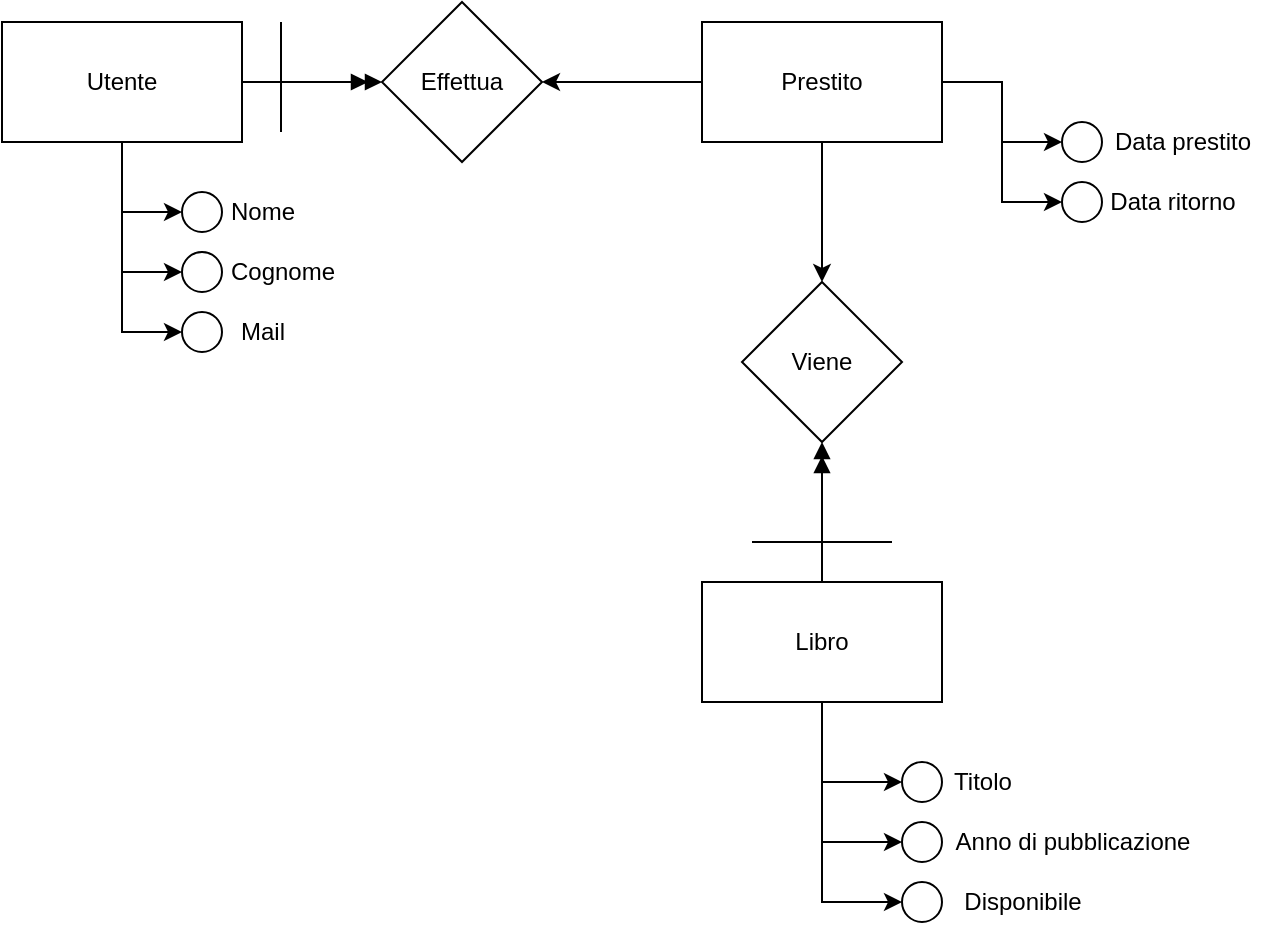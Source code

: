 <mxfile version="24.0.7" type="device">
  <diagram name="Pagina-1" id="EG0GvCcGrpGxrdmg2Fe4">
    <mxGraphModel dx="1050" dy="619" grid="1" gridSize="10" guides="1" tooltips="1" connect="1" arrows="1" fold="1" page="1" pageScale="1" pageWidth="827" pageHeight="1169" math="0" shadow="0">
      <root>
        <mxCell id="0" />
        <mxCell id="1" parent="0" />
        <mxCell id="lWlsOlS1NvHUpMvNCR69-9" value="" style="edgeStyle=orthogonalEdgeStyle;rounded=0;orthogonalLoop=1;jettySize=auto;html=1;endArrow=doubleBlock;endFill=1;" edge="1" parent="1" source="lWlsOlS1NvHUpMvNCR69-1" target="lWlsOlS1NvHUpMvNCR69-8">
          <mxGeometry relative="1" as="geometry" />
        </mxCell>
        <mxCell id="lWlsOlS1NvHUpMvNCR69-22" style="edgeStyle=orthogonalEdgeStyle;rounded=0;orthogonalLoop=1;jettySize=auto;html=1;entryX=0;entryY=0.5;entryDx=0;entryDy=0;" edge="1" parent="1" source="lWlsOlS1NvHUpMvNCR69-1" target="lWlsOlS1NvHUpMvNCR69-13">
          <mxGeometry relative="1" as="geometry" />
        </mxCell>
        <mxCell id="lWlsOlS1NvHUpMvNCR69-23" style="edgeStyle=orthogonalEdgeStyle;rounded=0;orthogonalLoop=1;jettySize=auto;html=1;entryX=0;entryY=0.5;entryDx=0;entryDy=0;" edge="1" parent="1" source="lWlsOlS1NvHUpMvNCR69-1" target="lWlsOlS1NvHUpMvNCR69-14">
          <mxGeometry relative="1" as="geometry" />
        </mxCell>
        <mxCell id="lWlsOlS1NvHUpMvNCR69-24" style="edgeStyle=orthogonalEdgeStyle;rounded=0;orthogonalLoop=1;jettySize=auto;html=1;entryX=0;entryY=0.5;entryDx=0;entryDy=0;" edge="1" parent="1" source="lWlsOlS1NvHUpMvNCR69-1" target="lWlsOlS1NvHUpMvNCR69-17">
          <mxGeometry relative="1" as="geometry" />
        </mxCell>
        <mxCell id="lWlsOlS1NvHUpMvNCR69-1" value="Utente" style="rounded=0;whiteSpace=wrap;html=1;" vertex="1" parent="1">
          <mxGeometry x="50" y="130" width="120" height="60" as="geometry" />
        </mxCell>
        <mxCell id="lWlsOlS1NvHUpMvNCR69-5" value="" style="edgeStyle=orthogonalEdgeStyle;rounded=0;orthogonalLoop=1;jettySize=auto;html=1;endArrow=doubleBlock;endFill=1;" edge="1" parent="1" source="lWlsOlS1NvHUpMvNCR69-2" target="lWlsOlS1NvHUpMvNCR69-4">
          <mxGeometry relative="1" as="geometry" />
        </mxCell>
        <mxCell id="lWlsOlS1NvHUpMvNCR69-36" style="edgeStyle=orthogonalEdgeStyle;rounded=0;orthogonalLoop=1;jettySize=auto;html=1;entryX=0;entryY=0.5;entryDx=0;entryDy=0;" edge="1" parent="1" source="lWlsOlS1NvHUpMvNCR69-2" target="lWlsOlS1NvHUpMvNCR69-28">
          <mxGeometry relative="1" as="geometry" />
        </mxCell>
        <mxCell id="lWlsOlS1NvHUpMvNCR69-37" style="edgeStyle=orthogonalEdgeStyle;rounded=0;orthogonalLoop=1;jettySize=auto;html=1;entryX=0;entryY=0.5;entryDx=0;entryDy=0;" edge="1" parent="1" source="lWlsOlS1NvHUpMvNCR69-2" target="lWlsOlS1NvHUpMvNCR69-29">
          <mxGeometry relative="1" as="geometry" />
        </mxCell>
        <mxCell id="lWlsOlS1NvHUpMvNCR69-38" style="edgeStyle=orthogonalEdgeStyle;rounded=0;orthogonalLoop=1;jettySize=auto;html=1;entryX=0;entryY=0.5;entryDx=0;entryDy=0;" edge="1" parent="1" source="lWlsOlS1NvHUpMvNCR69-2" target="lWlsOlS1NvHUpMvNCR69-31">
          <mxGeometry relative="1" as="geometry" />
        </mxCell>
        <mxCell id="lWlsOlS1NvHUpMvNCR69-2" value="Libro" style="rounded=0;whiteSpace=wrap;html=1;" vertex="1" parent="1">
          <mxGeometry x="400" y="410" width="120" height="60" as="geometry" />
        </mxCell>
        <mxCell id="lWlsOlS1NvHUpMvNCR69-6" style="edgeStyle=orthogonalEdgeStyle;rounded=0;orthogonalLoop=1;jettySize=auto;html=1;" edge="1" parent="1" source="lWlsOlS1NvHUpMvNCR69-3" target="lWlsOlS1NvHUpMvNCR69-4">
          <mxGeometry relative="1" as="geometry" />
        </mxCell>
        <mxCell id="lWlsOlS1NvHUpMvNCR69-10" style="edgeStyle=orthogonalEdgeStyle;rounded=0;orthogonalLoop=1;jettySize=auto;html=1;entryX=1;entryY=0.5;entryDx=0;entryDy=0;" edge="1" parent="1" source="lWlsOlS1NvHUpMvNCR69-3" target="lWlsOlS1NvHUpMvNCR69-8">
          <mxGeometry relative="1" as="geometry" />
        </mxCell>
        <mxCell id="lWlsOlS1NvHUpMvNCR69-48" style="edgeStyle=orthogonalEdgeStyle;rounded=0;orthogonalLoop=1;jettySize=auto;html=1;entryX=0;entryY=0.5;entryDx=0;entryDy=0;" edge="1" parent="1" source="lWlsOlS1NvHUpMvNCR69-3" target="lWlsOlS1NvHUpMvNCR69-41">
          <mxGeometry relative="1" as="geometry" />
        </mxCell>
        <mxCell id="lWlsOlS1NvHUpMvNCR69-49" style="edgeStyle=orthogonalEdgeStyle;rounded=0;orthogonalLoop=1;jettySize=auto;html=1;entryX=0;entryY=0.5;entryDx=0;entryDy=0;" edge="1" parent="1" source="lWlsOlS1NvHUpMvNCR69-3" target="lWlsOlS1NvHUpMvNCR69-43">
          <mxGeometry relative="1" as="geometry" />
        </mxCell>
        <mxCell id="lWlsOlS1NvHUpMvNCR69-3" value="Prestito" style="rounded=0;whiteSpace=wrap;html=1;" vertex="1" parent="1">
          <mxGeometry x="400" y="130" width="120" height="60" as="geometry" />
        </mxCell>
        <mxCell id="lWlsOlS1NvHUpMvNCR69-4" value="Viene" style="rhombus;whiteSpace=wrap;html=1;rounded=0;" vertex="1" parent="1">
          <mxGeometry x="420" y="260" width="80" height="80" as="geometry" />
        </mxCell>
        <mxCell id="lWlsOlS1NvHUpMvNCR69-8" value="Effettua" style="rhombus;whiteSpace=wrap;html=1;rounded=0;" vertex="1" parent="1">
          <mxGeometry x="240" y="120" width="80" height="80" as="geometry" />
        </mxCell>
        <mxCell id="lWlsOlS1NvHUpMvNCR69-11" value="" style="endArrow=none;html=1;rounded=0;" edge="1" parent="1">
          <mxGeometry width="50" height="50" relative="1" as="geometry">
            <mxPoint x="189.5" y="185" as="sourcePoint" />
            <mxPoint x="189.5" y="130" as="targetPoint" />
          </mxGeometry>
        </mxCell>
        <mxCell id="lWlsOlS1NvHUpMvNCR69-13" value="" style="ellipse;whiteSpace=wrap;html=1;aspect=fixed;" vertex="1" parent="1">
          <mxGeometry x="140" y="215" width="20" height="20" as="geometry" />
        </mxCell>
        <mxCell id="lWlsOlS1NvHUpMvNCR69-14" value="" style="ellipse;whiteSpace=wrap;html=1;aspect=fixed;" vertex="1" parent="1">
          <mxGeometry x="140" y="245" width="20" height="20" as="geometry" />
        </mxCell>
        <mxCell id="lWlsOlS1NvHUpMvNCR69-17" value="" style="ellipse;whiteSpace=wrap;html=1;aspect=fixed;" vertex="1" parent="1">
          <mxGeometry x="140" y="275" width="20" height="20" as="geometry" />
        </mxCell>
        <mxCell id="lWlsOlS1NvHUpMvNCR69-18" value="Nome" style="text;html=1;align=center;verticalAlign=middle;resizable=0;points=[];autosize=1;strokeColor=none;fillColor=none;" vertex="1" parent="1">
          <mxGeometry x="150" y="210" width="60" height="30" as="geometry" />
        </mxCell>
        <mxCell id="lWlsOlS1NvHUpMvNCR69-19" value="Cognome" style="text;html=1;align=center;verticalAlign=middle;resizable=0;points=[];autosize=1;strokeColor=none;fillColor=none;" vertex="1" parent="1">
          <mxGeometry x="150" y="240" width="80" height="30" as="geometry" />
        </mxCell>
        <mxCell id="lWlsOlS1NvHUpMvNCR69-20" value="Mail" style="text;html=1;align=center;verticalAlign=middle;resizable=0;points=[];autosize=1;strokeColor=none;fillColor=none;" vertex="1" parent="1">
          <mxGeometry x="155" y="270" width="50" height="30" as="geometry" />
        </mxCell>
        <mxCell id="lWlsOlS1NvHUpMvNCR69-26" value="" style="endArrow=none;html=1;rounded=0;" edge="1" parent="1">
          <mxGeometry width="50" height="50" relative="1" as="geometry">
            <mxPoint x="425" y="390" as="sourcePoint" />
            <mxPoint x="495" y="390" as="targetPoint" />
          </mxGeometry>
        </mxCell>
        <mxCell id="lWlsOlS1NvHUpMvNCR69-28" value="" style="ellipse;whiteSpace=wrap;html=1;aspect=fixed;" vertex="1" parent="1">
          <mxGeometry x="500" y="500" width="20" height="20" as="geometry" />
        </mxCell>
        <mxCell id="lWlsOlS1NvHUpMvNCR69-29" value="" style="ellipse;whiteSpace=wrap;html=1;aspect=fixed;" vertex="1" parent="1">
          <mxGeometry x="500" y="530" width="20" height="20" as="geometry" />
        </mxCell>
        <mxCell id="lWlsOlS1NvHUpMvNCR69-31" value="" style="ellipse;whiteSpace=wrap;html=1;aspect=fixed;" vertex="1" parent="1">
          <mxGeometry x="500" y="560" width="20" height="20" as="geometry" />
        </mxCell>
        <mxCell id="lWlsOlS1NvHUpMvNCR69-32" value="Titolo" style="text;html=1;align=center;verticalAlign=middle;resizable=0;points=[];autosize=1;strokeColor=none;fillColor=none;" vertex="1" parent="1">
          <mxGeometry x="515" y="495" width="50" height="30" as="geometry" />
        </mxCell>
        <mxCell id="lWlsOlS1NvHUpMvNCR69-33" value="Anno di pubblicazione" style="text;html=1;align=center;verticalAlign=middle;resizable=0;points=[];autosize=1;strokeColor=none;fillColor=none;" vertex="1" parent="1">
          <mxGeometry x="515" y="525" width="140" height="30" as="geometry" />
        </mxCell>
        <mxCell id="lWlsOlS1NvHUpMvNCR69-34" value="Disponibile" style="text;html=1;align=center;verticalAlign=middle;resizable=0;points=[];autosize=1;strokeColor=none;fillColor=none;" vertex="1" parent="1">
          <mxGeometry x="520" y="555" width="80" height="30" as="geometry" />
        </mxCell>
        <mxCell id="lWlsOlS1NvHUpMvNCR69-41" value="" style="ellipse;whiteSpace=wrap;html=1;aspect=fixed;" vertex="1" parent="1">
          <mxGeometry x="580" y="180" width="20" height="20" as="geometry" />
        </mxCell>
        <mxCell id="lWlsOlS1NvHUpMvNCR69-43" value="" style="ellipse;whiteSpace=wrap;html=1;aspect=fixed;" vertex="1" parent="1">
          <mxGeometry x="580" y="210" width="20" height="20" as="geometry" />
        </mxCell>
        <mxCell id="lWlsOlS1NvHUpMvNCR69-45" value="Data ritorno" style="text;html=1;align=center;verticalAlign=middle;resizable=0;points=[];autosize=1;strokeColor=none;fillColor=none;" vertex="1" parent="1">
          <mxGeometry x="590" y="205" width="90" height="30" as="geometry" />
        </mxCell>
        <mxCell id="lWlsOlS1NvHUpMvNCR69-50" value="Data prestito" style="text;html=1;align=center;verticalAlign=middle;resizable=0;points=[];autosize=1;strokeColor=none;fillColor=none;" vertex="1" parent="1">
          <mxGeometry x="595" y="175" width="90" height="30" as="geometry" />
        </mxCell>
      </root>
    </mxGraphModel>
  </diagram>
</mxfile>
